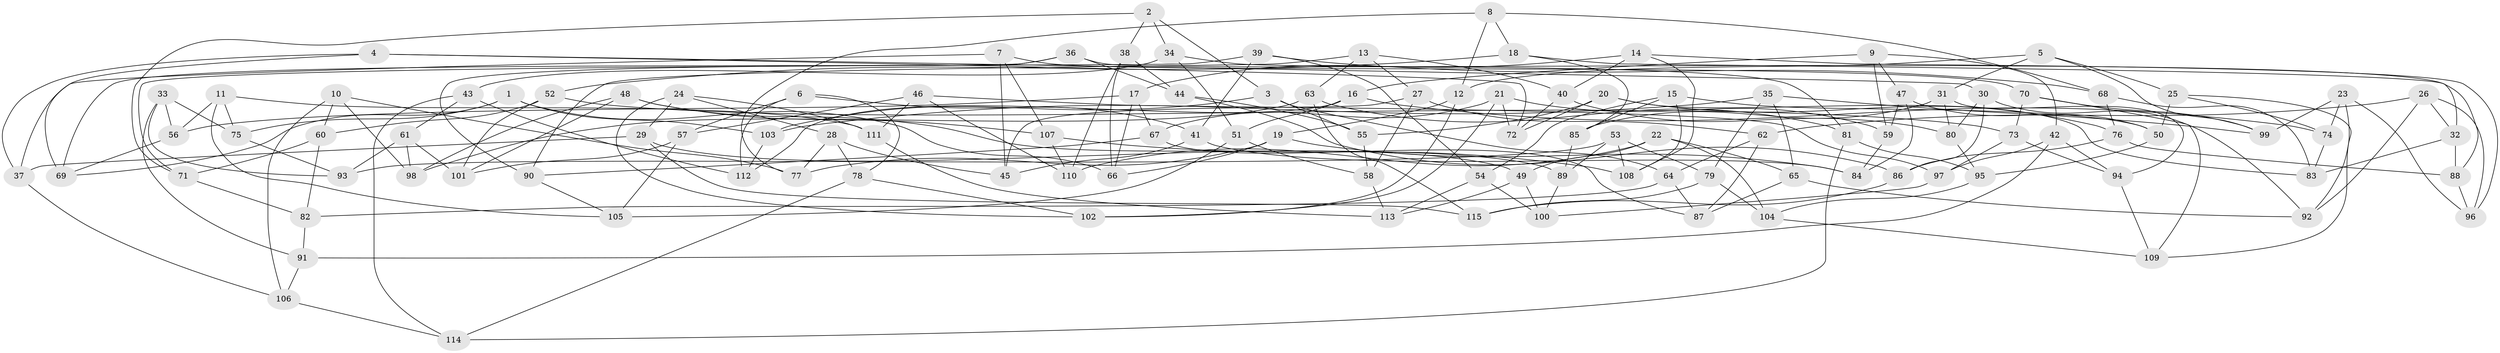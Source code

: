 // Generated by graph-tools (version 1.1) at 2025/56/03/09/25 04:56:43]
// undirected, 115 vertices, 230 edges
graph export_dot {
graph [start="1"]
  node [color=gray90,style=filled];
  1;
  2;
  3;
  4;
  5;
  6;
  7;
  8;
  9;
  10;
  11;
  12;
  13;
  14;
  15;
  16;
  17;
  18;
  19;
  20;
  21;
  22;
  23;
  24;
  25;
  26;
  27;
  28;
  29;
  30;
  31;
  32;
  33;
  34;
  35;
  36;
  37;
  38;
  39;
  40;
  41;
  42;
  43;
  44;
  45;
  46;
  47;
  48;
  49;
  50;
  51;
  52;
  53;
  54;
  55;
  56;
  57;
  58;
  59;
  60;
  61;
  62;
  63;
  64;
  65;
  66;
  67;
  68;
  69;
  70;
  71;
  72;
  73;
  74;
  75;
  76;
  77;
  78;
  79;
  80;
  81;
  82;
  83;
  84;
  85;
  86;
  87;
  88;
  89;
  90;
  91;
  92;
  93;
  94;
  95;
  96;
  97;
  98;
  99;
  100;
  101;
  102;
  103;
  104;
  105;
  106;
  107;
  108;
  109;
  110;
  111;
  112;
  113;
  114;
  115;
  1 -- 103;
  1 -- 75;
  1 -- 66;
  1 -- 69;
  2 -- 3;
  2 -- 71;
  2 -- 38;
  2 -- 34;
  3 -- 64;
  3 -- 55;
  3 -- 103;
  4 -- 72;
  4 -- 69;
  4 -- 37;
  4 -- 30;
  5 -- 12;
  5 -- 99;
  5 -- 31;
  5 -- 25;
  6 -- 78;
  6 -- 41;
  6 -- 112;
  6 -- 57;
  7 -- 70;
  7 -- 37;
  7 -- 107;
  7 -- 45;
  8 -- 18;
  8 -- 68;
  8 -- 77;
  8 -- 12;
  9 -- 59;
  9 -- 16;
  9 -- 47;
  9 -- 42;
  10 -- 77;
  10 -- 106;
  10 -- 60;
  10 -- 98;
  11 -- 105;
  11 -- 111;
  11 -- 56;
  11 -- 75;
  12 -- 102;
  12 -- 19;
  13 -- 27;
  13 -- 90;
  13 -- 63;
  13 -- 40;
  14 -- 17;
  14 -- 40;
  14 -- 96;
  14 -- 108;
  15 -- 85;
  15 -- 54;
  15 -- 108;
  15 -- 50;
  16 -- 112;
  16 -- 74;
  16 -- 51;
  17 -- 67;
  17 -- 66;
  17 -- 56;
  18 -- 32;
  18 -- 52;
  18 -- 85;
  19 -- 84;
  19 -- 66;
  19 -- 77;
  20 -- 83;
  20 -- 76;
  20 -- 55;
  20 -- 72;
  21 -- 59;
  21 -- 72;
  21 -- 67;
  21 -- 102;
  22 -- 49;
  22 -- 65;
  22 -- 110;
  22 -- 104;
  23 -- 74;
  23 -- 92;
  23 -- 99;
  23 -- 96;
  24 -- 102;
  24 -- 111;
  24 -- 28;
  24 -- 29;
  25 -- 74;
  25 -- 50;
  25 -- 109;
  26 -- 62;
  26 -- 32;
  26 -- 92;
  26 -- 96;
  27 -- 62;
  27 -- 58;
  27 -- 45;
  28 -- 77;
  28 -- 45;
  28 -- 78;
  29 -- 49;
  29 -- 37;
  29 -- 115;
  30 -- 86;
  30 -- 92;
  30 -- 80;
  31 -- 80;
  31 -- 94;
  31 -- 85;
  32 -- 88;
  32 -- 83;
  33 -- 56;
  33 -- 93;
  33 -- 75;
  33 -- 91;
  34 -- 43;
  34 -- 81;
  34 -- 51;
  35 -- 99;
  35 -- 79;
  35 -- 65;
  35 -- 103;
  36 -- 44;
  36 -- 90;
  36 -- 69;
  36 -- 88;
  37 -- 106;
  38 -- 44;
  38 -- 110;
  38 -- 66;
  39 -- 68;
  39 -- 54;
  39 -- 71;
  39 -- 41;
  40 -- 80;
  40 -- 72;
  41 -- 45;
  41 -- 84;
  42 -- 94;
  42 -- 97;
  42 -- 91;
  43 -- 112;
  43 -- 114;
  43 -- 61;
  44 -- 55;
  44 -- 86;
  46 -- 111;
  46 -- 110;
  46 -- 97;
  46 -- 57;
  47 -- 59;
  47 -- 84;
  47 -- 50;
  48 -- 89;
  48 -- 98;
  48 -- 107;
  48 -- 101;
  49 -- 100;
  49 -- 113;
  50 -- 95;
  51 -- 58;
  51 -- 105;
  52 -- 60;
  52 -- 73;
  52 -- 101;
  53 -- 89;
  53 -- 79;
  53 -- 108;
  53 -- 93;
  54 -- 113;
  54 -- 100;
  55 -- 58;
  56 -- 69;
  57 -- 105;
  57 -- 101;
  58 -- 113;
  59 -- 84;
  60 -- 71;
  60 -- 82;
  61 -- 93;
  61 -- 101;
  61 -- 98;
  62 -- 87;
  62 -- 64;
  63 -- 81;
  63 -- 98;
  63 -- 115;
  64 -- 87;
  64 -- 82;
  65 -- 92;
  65 -- 87;
  67 -- 90;
  67 -- 87;
  68 -- 83;
  68 -- 76;
  70 -- 99;
  70 -- 73;
  70 -- 109;
  71 -- 82;
  73 -- 94;
  73 -- 97;
  74 -- 83;
  75 -- 93;
  76 -- 86;
  76 -- 88;
  78 -- 102;
  78 -- 114;
  79 -- 104;
  79 -- 115;
  80 -- 95;
  81 -- 114;
  81 -- 95;
  82 -- 91;
  85 -- 89;
  86 -- 115;
  88 -- 96;
  89 -- 100;
  90 -- 105;
  91 -- 106;
  94 -- 109;
  95 -- 104;
  97 -- 100;
  103 -- 112;
  104 -- 109;
  106 -- 114;
  107 -- 108;
  107 -- 110;
  111 -- 113;
}
